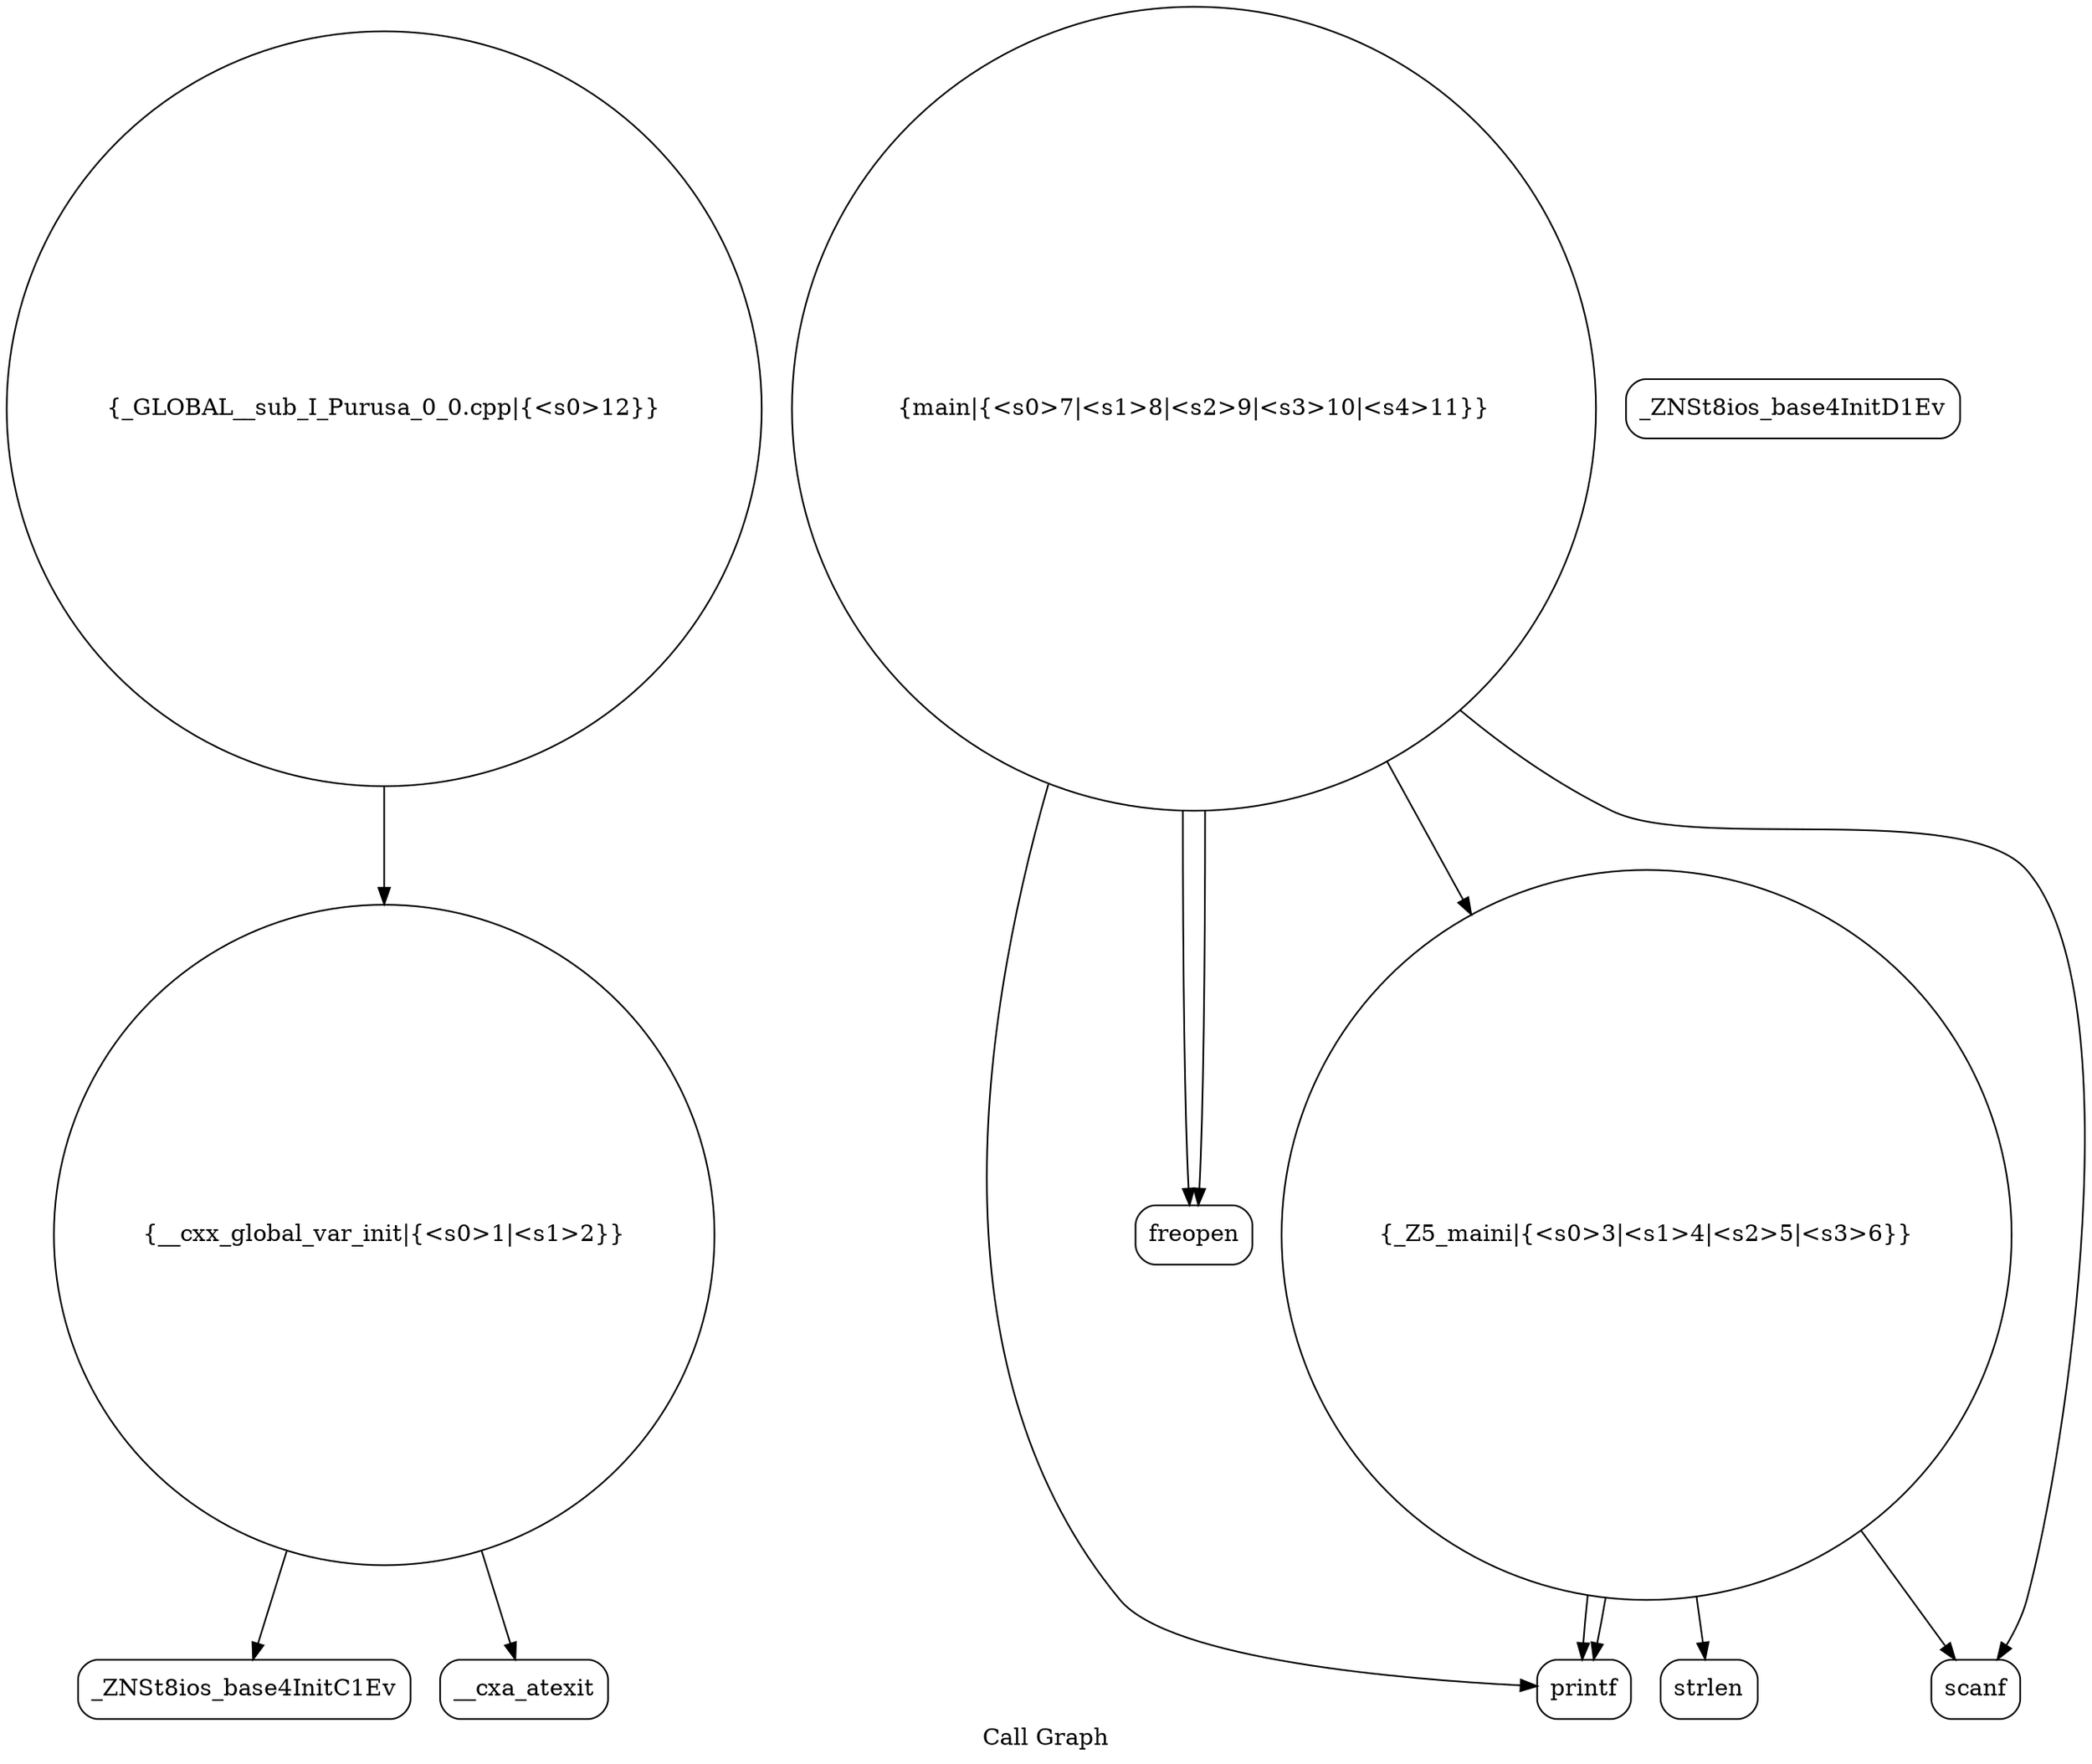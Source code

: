 digraph "Call Graph" {
	label="Call Graph";

	Node0x55abbec1f6c0 [shape=record,shape=circle,label="{__cxx_global_var_init|{<s0>1|<s1>2}}"];
	Node0x55abbec1f6c0:s0 -> Node0x55abbec1fb50[color=black];
	Node0x55abbec1f6c0:s1 -> Node0x55abbec1fc50[color=black];
	Node0x55abbec1fe50 [shape=record,shape=Mrecord,label="{printf}"];
	Node0x55abbec1fbd0 [shape=record,shape=Mrecord,label="{_ZNSt8ios_base4InitD1Ev}"];
	Node0x55abbec1ff50 [shape=record,shape=Mrecord,label="{freopen}"];
	Node0x55abbec1fcd0 [shape=record,shape=circle,label="{_Z5_maini|{<s0>3|<s1>4|<s2>5|<s3>6}}"];
	Node0x55abbec1fcd0:s0 -> Node0x55abbec1fd50[color=black];
	Node0x55abbec1fcd0:s1 -> Node0x55abbec1fdd0[color=black];
	Node0x55abbec1fcd0:s2 -> Node0x55abbec1fe50[color=black];
	Node0x55abbec1fcd0:s3 -> Node0x55abbec1fe50[color=black];
	Node0x55abbec1fdd0 [shape=record,shape=Mrecord,label="{strlen}"];
	Node0x55abbec1fb50 [shape=record,shape=Mrecord,label="{_ZNSt8ios_base4InitC1Ev}"];
	Node0x55abbec1fed0 [shape=record,shape=circle,label="{main|{<s0>7|<s1>8|<s2>9|<s3>10|<s4>11}}"];
	Node0x55abbec1fed0:s0 -> Node0x55abbec1ff50[color=black];
	Node0x55abbec1fed0:s1 -> Node0x55abbec1ff50[color=black];
	Node0x55abbec1fed0:s2 -> Node0x55abbec1fd50[color=black];
	Node0x55abbec1fed0:s3 -> Node0x55abbec1fe50[color=black];
	Node0x55abbec1fed0:s4 -> Node0x55abbec1fcd0[color=black];
	Node0x55abbec1fc50 [shape=record,shape=Mrecord,label="{__cxa_atexit}"];
	Node0x55abbec1ffd0 [shape=record,shape=circle,label="{_GLOBAL__sub_I_Purusa_0_0.cpp|{<s0>12}}"];
	Node0x55abbec1ffd0:s0 -> Node0x55abbec1f6c0[color=black];
	Node0x55abbec1fd50 [shape=record,shape=Mrecord,label="{scanf}"];
}
